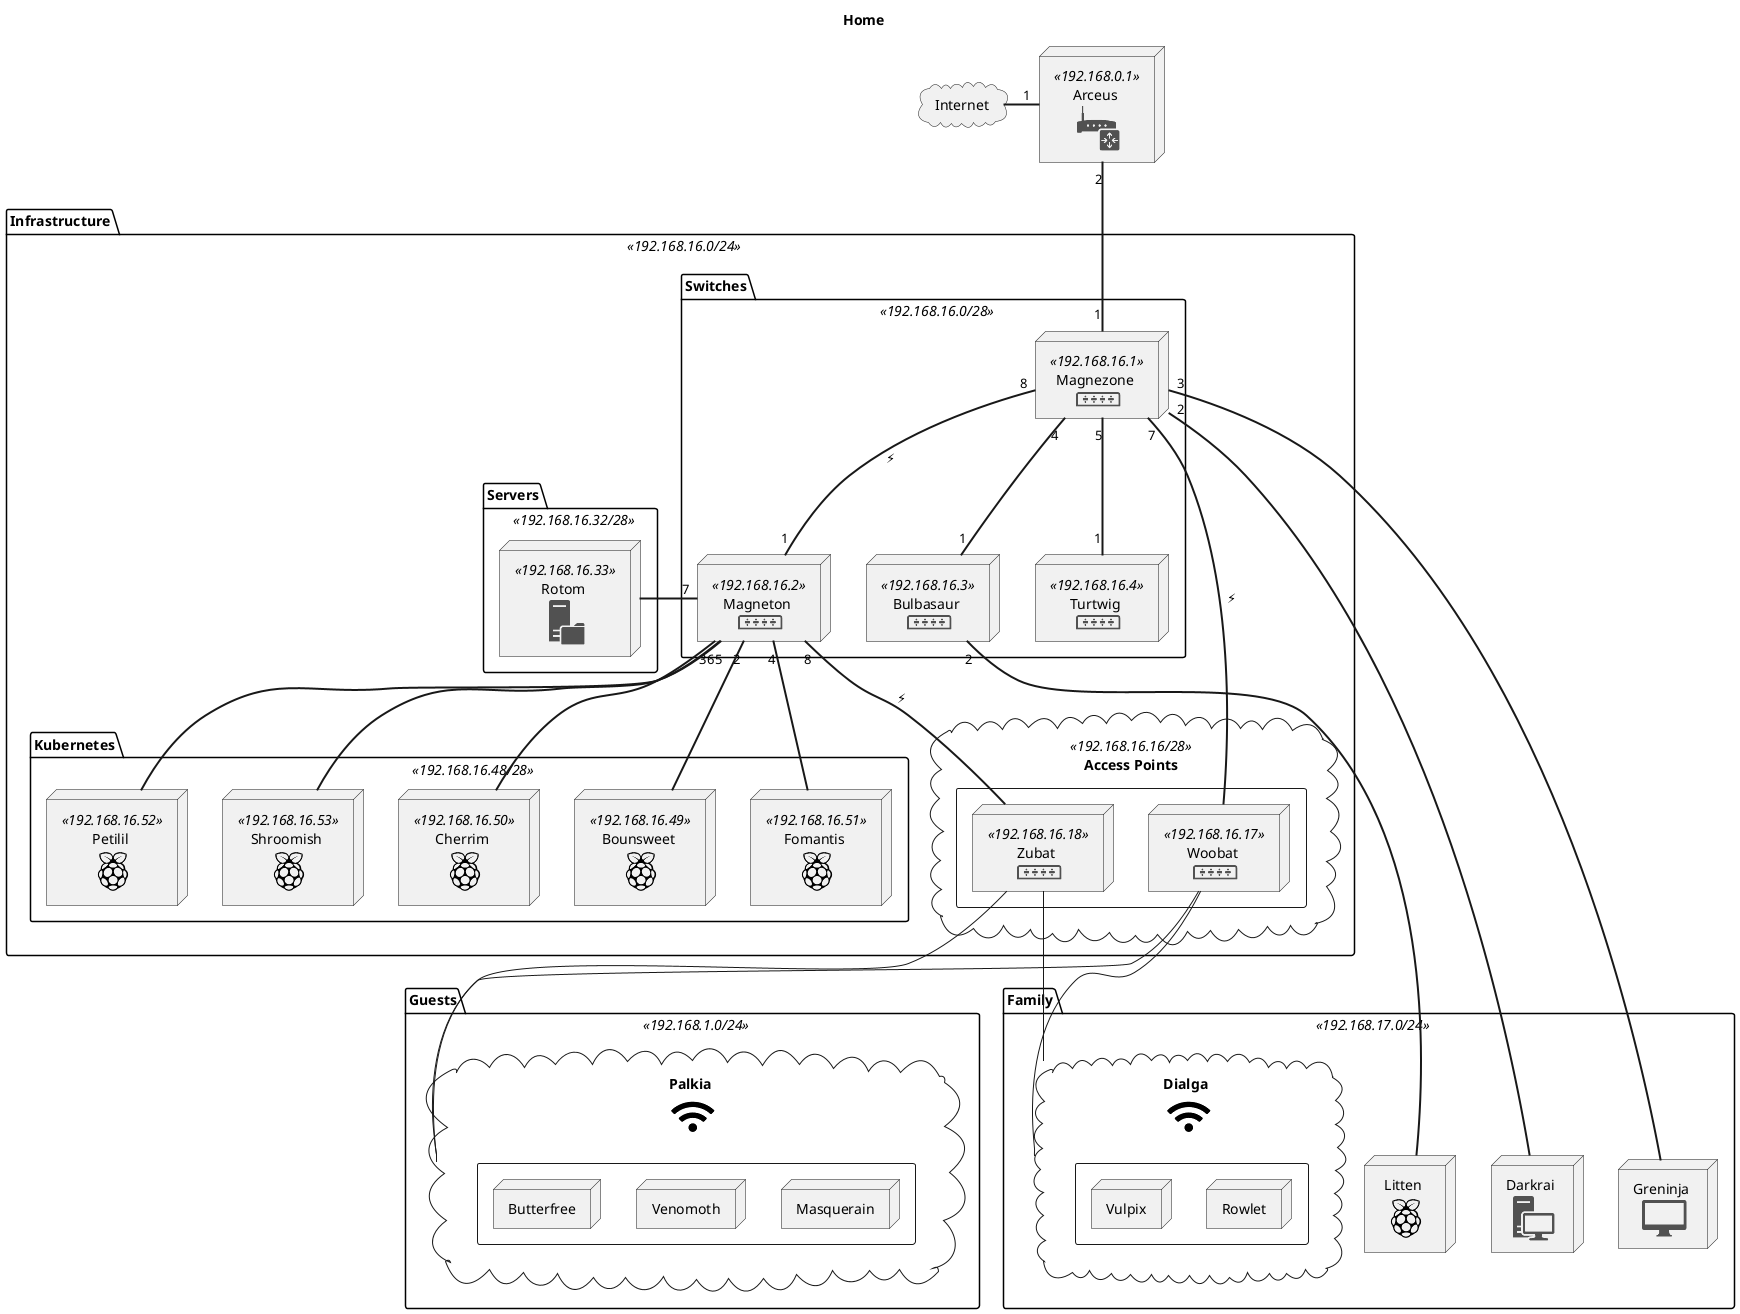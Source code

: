 @startuml
!include <office/Devices/device_mac_client>
!include <office/Devices/router>
!include <office/Devices/switch>
!include <office/Devices/workstation>
!include <office/Servers/file_server>
!include <tupadr3/devicons/raspberry_pi>
!include <tupadr3/font-awesome-5/wifi>

!define CLOUD(n_name,n_sprite) cloud "n_name \n <$n_sprite>" as n_name
!define NODE(n_name,n_sprite) node "n_name \n <$n_sprite>" as n_name
!define NODE(n_name,n_sprite,n_ip) node "n_name \n <$n_sprite>" as n_name <<n_ip>>

skinparam DefaultTextAlignment center

title Home

cloud Internet

NODE(Arceus, router, 192.168.0.1)

package Guests <<192.168.1.0/24>> {
    CLOUD(Palkia, wifi) {
        rectangle {
            node Butterfree
            node Venomoth
            node Masquerain
        }
    }
}

package Infrastructure <<192.168.16.0/24>> {
    package Switches <<192.168.16.0/28>> {
        NODE(Magnezone, switch, 192.168.16.1)
        NODE(Magneton, switch, 192.168.16.2)
        NODE(Bulbasaur, switch, 192.168.16.3)
        NODE(Turtwig, switch, 192.168.16.4)
    }

    cloud "Access Points" <<192.168.16.16/28>> {
        rectangle {
            NODE(Woobat, switch, 192.168.16.17)
            NODE(Zubat, switch, 192.168.16.18)
        }
    }

    package Servers <<192.168.16.32/28>> {
        NODE(Rotom, file_server, 192.168.16.33)
    }

    package Kubernetes <<192.168.16.48/28>> {
        NODE(Bounsweet, raspberry_pi, 192.168.16.49)
        NODE(Cherrim, raspberry_pi, 192.168.16.50)
        NODE(Fomantis, raspberry_pi, 192.168.16.51)
        NODE(Petilil, raspberry_pi, 192.168.16.52)
        NODE(Shroomish, raspberry_pi, 192.168.16.53)
    }
}

package Family <<192.168.17.0/24>> {
    NODE(Darkrai, workstation)
    NODE(Greninja, device_mac_client)
    NODE(Litten, raspberry_pi)

    CLOUD(Dialga, wifi) {
        rectangle {
            node Rowlet
            node Vulpix
        }
    }
}

Arceus "1" =left= Internet
Arceus "2" =down= "1" Magnezone

Magnezone "2" == Darkrai
Magnezone "3" == Greninja
Magnezone "4" == "1" Bulbasaur
Magnezone "5" == "1" Turtwig
Magnezone "7" == Woobat : ⚡️
Magnezone "8" == "1" Magneton : ⚡️

Magneton "2" == Bounsweet
Magneton "3" == Cherrim
Magneton "4" == Fomantis
Magneton "5" == Petilil
Magneton "6" == Shroomish
Magneton "7" =left= Rotom
Magneton "8" == Zubat : ⚡️

Bulbasaur "2" == Litten

Woobat -- Dialga
Woobat -- Palkia
Zubat -- Dialga
Zubat -- Palkia

Bounsweet -[hidden]left- Cherrim
Cherrim   -[hidden]left- Fomantis
Fomantis  -[hidden]left- Petilil
Petilil   -[hidden]left- Shroomish

Butterfree -[hidden]right- Venomoth
Venomoth -[hidden]right- Masquerain

@enduml

